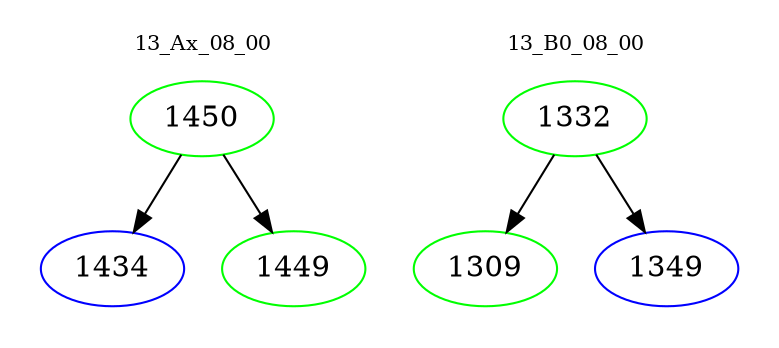 digraph{
subgraph cluster_0 {
color = white
label = "13_Ax_08_00";
fontsize=10;
T0_1450 [label="1450", color="green"]
T0_1450 -> T0_1434 [color="black"]
T0_1434 [label="1434", color="blue"]
T0_1450 -> T0_1449 [color="black"]
T0_1449 [label="1449", color="green"]
}
subgraph cluster_1 {
color = white
label = "13_B0_08_00";
fontsize=10;
T1_1332 [label="1332", color="green"]
T1_1332 -> T1_1309 [color="black"]
T1_1309 [label="1309", color="green"]
T1_1332 -> T1_1349 [color="black"]
T1_1349 [label="1349", color="blue"]
}
}
